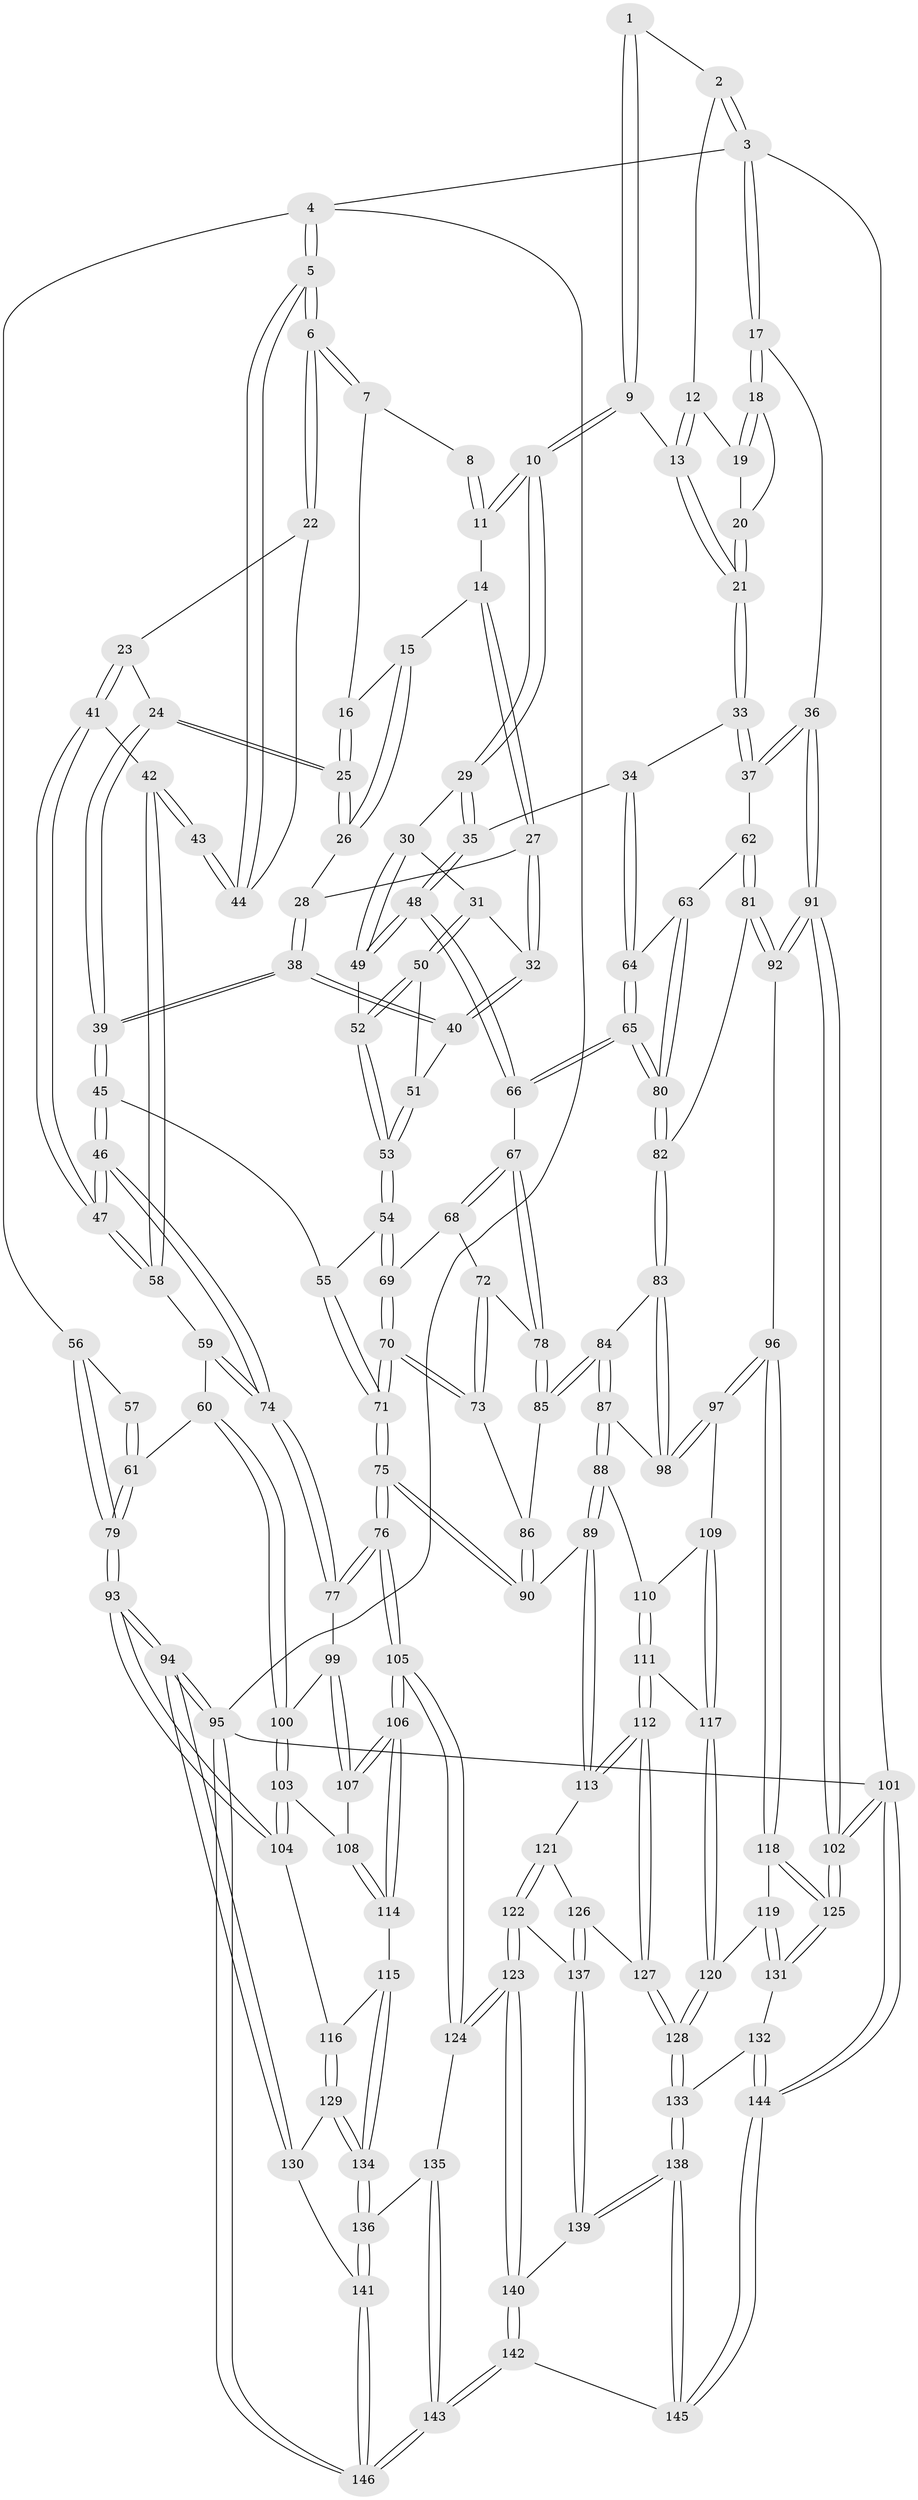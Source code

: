 // Generated by graph-tools (version 1.1) at 2025/11/02/27/25 16:11:58]
// undirected, 146 vertices, 362 edges
graph export_dot {
graph [start="1"]
  node [color=gray90,style=filled];
  1 [pos="+0.6553415418154855+0"];
  2 [pos="+0.934869595771874+0"];
  3 [pos="+1+0"];
  4 [pos="+0+0"];
  5 [pos="+0+0"];
  6 [pos="+0+0"];
  7 [pos="+0.4264820930317568+0"];
  8 [pos="+0.47497924063137387+0"];
  9 [pos="+0.6718712002438171+0.08121707490936528"];
  10 [pos="+0.6546640178379699+0.09567487019655792"];
  11 [pos="+0.5653966934218105+0.09899397735559039"];
  12 [pos="+0.8917817970396739+0"];
  13 [pos="+0.7367363305923396+0.10084738353881546"];
  14 [pos="+0.541191163986699+0.10460145790283279"];
  15 [pos="+0.5196135041355353+0.09815680090265053"];
  16 [pos="+0.4115755343367863+0"];
  17 [pos="+1+0.20381409141928375"];
  18 [pos="+1+0.11272827470682803"];
  19 [pos="+0.9022364903429738+0.004137059743874022"];
  20 [pos="+0.8962251765442949+0.10327288901966385"];
  21 [pos="+0.8458369636803847+0.20117232736461133"];
  22 [pos="+0.2496854077817206+0.11263371511171402"];
  23 [pos="+0.3114766297424916+0.13237464922357497"];
  24 [pos="+0.31792730310219036+0.13132451647983479"];
  25 [pos="+0.3231005888422318+0.1278646099790752"];
  26 [pos="+0.4351228982170395+0.15372200239014439"];
  27 [pos="+0.52439217569709+0.183571153390712"];
  28 [pos="+0.45572630067360775+0.18824690888273513"];
  29 [pos="+0.6403941347630874+0.2003768285569188"];
  30 [pos="+0.6298803066228739+0.21304856736293082"];
  31 [pos="+0.5829041175911375+0.24084050406115015"];
  32 [pos="+0.542154670678705+0.23957465966728678"];
  33 [pos="+0.8551904727948492+0.23348406048118794"];
  34 [pos="+0.8545030545176684+0.2342174065059226"];
  35 [pos="+0.7645375948312582+0.2835689512785429"];
  36 [pos="+1+0.30259577038272667"];
  37 [pos="+1+0.30750360400790006"];
  38 [pos="+0.4534582009781217+0.28659599249871887"];
  39 [pos="+0.4202317849552877+0.3091002793731236"];
  40 [pos="+0.49242865981154066+0.27897515376992227"];
  41 [pos="+0.2741472795899977+0.24320594059877929"];
  42 [pos="+0.1717101438695041+0.30204972098474253"];
  43 [pos="+0.1279204009407701+0.26918879469252277"];
  44 [pos="+0.15645376703745673+0.1973910931927188"];
  45 [pos="+0.39872229062159753+0.3540094410451606"];
  46 [pos="+0.37304623597228903+0.3721649057011333"];
  47 [pos="+0.35760455293900084+0.3658817043082092"];
  48 [pos="+0.7155552519867924+0.35192903551895377"];
  49 [pos="+0.6643275666828345+0.3287463762515602"];
  50 [pos="+0.5915270187684729+0.27921552010397604"];
  51 [pos="+0.5402841925100633+0.3231034945640461"];
  52 [pos="+0.6096277747084736+0.3283278906155503"];
  53 [pos="+0.5711356052257112+0.3606507731239693"];
  54 [pos="+0.5644732431756524+0.3884374190592192"];
  55 [pos="+0.46937324292934257+0.38818277098408566"];
  56 [pos="+0+0"];
  57 [pos="+0.1180894630801212+0.2698819764976058"];
  58 [pos="+0.19774033517542705+0.3595339404855639"];
  59 [pos="+0.1872895136710435+0.3906594277293924"];
  60 [pos="+0.1269794575670065+0.4977294216696236"];
  61 [pos="+0+0.4465592683470439"];
  62 [pos="+0.9840035508970992+0.40289370846624806"];
  63 [pos="+0.9045920363540626+0.4265359304193057"];
  64 [pos="+0.8517943060049946+0.3321646332800938"];
  65 [pos="+0.8068626406031877+0.4473867332888691"];
  66 [pos="+0.7173434767044294+0.40609261659180723"];
  67 [pos="+0.7161961522953995+0.40718457133159053"];
  68 [pos="+0.5968972675469822+0.4003715340156266"];
  69 [pos="+0.565849825232066+0.39107794956949277"];
  70 [pos="+0.5545652432480579+0.4983260368144619"];
  71 [pos="+0.532854004029358+0.534932861632667"];
  72 [pos="+0.6232186562696799+0.45388731752266515"];
  73 [pos="+0.5554856483496508+0.4979028428370922"];
  74 [pos="+0.3551131663915662+0.508215452729336"];
  75 [pos="+0.5176202676911682+0.5886525470364019"];
  76 [pos="+0.5020449017592183+0.5921618923397377"];
  77 [pos="+0.3549689226588526+0.5258252793600142"];
  78 [pos="+0.6973113687680724+0.4411315818788083"];
  79 [pos="+0+0.4569670018135318"];
  80 [pos="+0.8352185366329321+0.4767345080726645"];
  81 [pos="+0.9257812443684188+0.5501778806008741"];
  82 [pos="+0.8403279005502389+0.5234782474445846"];
  83 [pos="+0.8166623198914525+0.5540414019039012"];
  84 [pos="+0.6965635449239876+0.5218400844903118"];
  85 [pos="+0.6906452853868523+0.47395237198646356"];
  86 [pos="+0.6697944590362179+0.48175759106094385"];
  87 [pos="+0.6534954291908128+0.5901303233989545"];
  88 [pos="+0.6426798153738508+0.598034355226495"];
  89 [pos="+0.542733328904799+0.6009780141607328"];
  90 [pos="+0.523025307131686+0.5909909743978308"];
  91 [pos="+1+0.5986034482391676"];
  92 [pos="+1+0.6156253853578592"];
  93 [pos="+0+0.6030298196847005"];
  94 [pos="+0+0.7753674516230719"];
  95 [pos="+0+1"];
  96 [pos="+0.9606534098534246+0.6555956828353307"];
  97 [pos="+0.8061906250680816+0.6202332979846434"];
  98 [pos="+0.8043362645963829+0.5992967874092683"];
  99 [pos="+0.3382578899634685+0.5360871609923553"];
  100 [pos="+0.163927683584057+0.5455914112689814"];
  101 [pos="+1+1"];
  102 [pos="+1+1"];
  103 [pos="+0.1554553268641406+0.5970867825905993"];
  104 [pos="+0.1184828664375194+0.6610910627122786"];
  105 [pos="+0.4069813430553489+0.7906962183297286"];
  106 [pos="+0.3318940056016924+0.7421319194286317"];
  107 [pos="+0.3178143920092236+0.6273890415402388"];
  108 [pos="+0.2349151378393036+0.66468700998713"];
  109 [pos="+0.7985597433277702+0.6473237959248608"];
  110 [pos="+0.6705068135670391+0.6332454544266545"];
  111 [pos="+0.7020388376881946+0.7123552906138021"];
  112 [pos="+0.6951021475136815+0.7238748813297285"];
  113 [pos="+0.5674120243044493+0.6579283704039678"];
  114 [pos="+0.2556627402088093+0.7427945206754734"];
  115 [pos="+0.23109503090645162+0.75594871988922"];
  116 [pos="+0.11991169580282833+0.6964511054487241"];
  117 [pos="+0.7962172084815144+0.6801212198127194"];
  118 [pos="+0.9144244155640129+0.7294228012449504"];
  119 [pos="+0.8768177750713871+0.7401380163158235"];
  120 [pos="+0.8373311932583408+0.7420337557603787"];
  121 [pos="+0.5793760784783984+0.7070466401039022"];
  122 [pos="+0.5202376996805304+0.8269489949455575"];
  123 [pos="+0.443124399725856+0.8604502910068976"];
  124 [pos="+0.4222223956151899+0.840300744063261"];
  125 [pos="+1+0.9951227711917823"];
  126 [pos="+0.6698101770167847+0.788725418841741"];
  127 [pos="+0.6754016474580499+0.7860950284694574"];
  128 [pos="+0.7915571907291358+0.8282248663632452"];
  129 [pos="+0.08617751518203766+0.7530461582633989"];
  130 [pos="+0+0.8039236451961289"];
  131 [pos="+0.9294073509126809+0.9165898735831349"];
  132 [pos="+0.8245151345489546+0.8964157034557999"];
  133 [pos="+0.8099751854334+0.8898857297481281"];
  134 [pos="+0.1905127556499291+0.8654754593570404"];
  135 [pos="+0.29592022671120377+0.8834938032512987"];
  136 [pos="+0.19272431659643754+0.8895231851740495"];
  137 [pos="+0.6441450828246832+0.8189091437648317"];
  138 [pos="+0.6878726859131692+0.9783406260680011"];
  139 [pos="+0.6566652302599679+0.907134028926384"];
  140 [pos="+0.4492072861072061+0.884185866066812"];
  141 [pos="+0.14223775495307653+0.9623858364512697"];
  142 [pos="+0.4882075299547535+1"];
  143 [pos="+0.32280984926464645+1"];
  144 [pos="+0.8224185022833888+1"];
  145 [pos="+0.609371490942541+1"];
  146 [pos="+0.08731695888944195+1"];
  1 -- 2;
  1 -- 9;
  1 -- 9;
  2 -- 3;
  2 -- 3;
  2 -- 12;
  3 -- 4;
  3 -- 17;
  3 -- 17;
  3 -- 101;
  4 -- 5;
  4 -- 5;
  4 -- 56;
  4 -- 95;
  5 -- 6;
  5 -- 6;
  5 -- 44;
  5 -- 44;
  6 -- 7;
  6 -- 7;
  6 -- 22;
  6 -- 22;
  7 -- 8;
  7 -- 16;
  8 -- 11;
  8 -- 11;
  9 -- 10;
  9 -- 10;
  9 -- 13;
  10 -- 11;
  10 -- 11;
  10 -- 29;
  10 -- 29;
  11 -- 14;
  12 -- 13;
  12 -- 13;
  12 -- 19;
  13 -- 21;
  13 -- 21;
  14 -- 15;
  14 -- 27;
  14 -- 27;
  15 -- 16;
  15 -- 26;
  15 -- 26;
  16 -- 25;
  16 -- 25;
  17 -- 18;
  17 -- 18;
  17 -- 36;
  18 -- 19;
  18 -- 19;
  18 -- 20;
  19 -- 20;
  20 -- 21;
  20 -- 21;
  21 -- 33;
  21 -- 33;
  22 -- 23;
  22 -- 44;
  23 -- 24;
  23 -- 41;
  23 -- 41;
  24 -- 25;
  24 -- 25;
  24 -- 39;
  24 -- 39;
  25 -- 26;
  25 -- 26;
  26 -- 28;
  27 -- 28;
  27 -- 32;
  27 -- 32;
  28 -- 38;
  28 -- 38;
  29 -- 30;
  29 -- 35;
  29 -- 35;
  30 -- 31;
  30 -- 49;
  30 -- 49;
  31 -- 32;
  31 -- 50;
  31 -- 50;
  32 -- 40;
  32 -- 40;
  33 -- 34;
  33 -- 37;
  33 -- 37;
  34 -- 35;
  34 -- 64;
  34 -- 64;
  35 -- 48;
  35 -- 48;
  36 -- 37;
  36 -- 37;
  36 -- 91;
  36 -- 91;
  37 -- 62;
  38 -- 39;
  38 -- 39;
  38 -- 40;
  38 -- 40;
  39 -- 45;
  39 -- 45;
  40 -- 51;
  41 -- 42;
  41 -- 47;
  41 -- 47;
  42 -- 43;
  42 -- 43;
  42 -- 58;
  42 -- 58;
  43 -- 44;
  43 -- 44;
  45 -- 46;
  45 -- 46;
  45 -- 55;
  46 -- 47;
  46 -- 47;
  46 -- 74;
  46 -- 74;
  47 -- 58;
  47 -- 58;
  48 -- 49;
  48 -- 49;
  48 -- 66;
  48 -- 66;
  49 -- 52;
  50 -- 51;
  50 -- 52;
  50 -- 52;
  51 -- 53;
  51 -- 53;
  52 -- 53;
  52 -- 53;
  53 -- 54;
  53 -- 54;
  54 -- 55;
  54 -- 69;
  54 -- 69;
  55 -- 71;
  55 -- 71;
  56 -- 57;
  56 -- 79;
  56 -- 79;
  57 -- 61;
  57 -- 61;
  58 -- 59;
  59 -- 60;
  59 -- 74;
  59 -- 74;
  60 -- 61;
  60 -- 100;
  60 -- 100;
  61 -- 79;
  61 -- 79;
  62 -- 63;
  62 -- 81;
  62 -- 81;
  63 -- 64;
  63 -- 80;
  63 -- 80;
  64 -- 65;
  64 -- 65;
  65 -- 66;
  65 -- 66;
  65 -- 80;
  65 -- 80;
  66 -- 67;
  67 -- 68;
  67 -- 68;
  67 -- 78;
  67 -- 78;
  68 -- 69;
  68 -- 72;
  69 -- 70;
  69 -- 70;
  70 -- 71;
  70 -- 71;
  70 -- 73;
  70 -- 73;
  71 -- 75;
  71 -- 75;
  72 -- 73;
  72 -- 73;
  72 -- 78;
  73 -- 86;
  74 -- 77;
  74 -- 77;
  75 -- 76;
  75 -- 76;
  75 -- 90;
  75 -- 90;
  76 -- 77;
  76 -- 77;
  76 -- 105;
  76 -- 105;
  77 -- 99;
  78 -- 85;
  78 -- 85;
  79 -- 93;
  79 -- 93;
  80 -- 82;
  80 -- 82;
  81 -- 82;
  81 -- 92;
  81 -- 92;
  82 -- 83;
  82 -- 83;
  83 -- 84;
  83 -- 98;
  83 -- 98;
  84 -- 85;
  84 -- 85;
  84 -- 87;
  84 -- 87;
  85 -- 86;
  86 -- 90;
  86 -- 90;
  87 -- 88;
  87 -- 88;
  87 -- 98;
  88 -- 89;
  88 -- 89;
  88 -- 110;
  89 -- 90;
  89 -- 113;
  89 -- 113;
  91 -- 92;
  91 -- 92;
  91 -- 102;
  91 -- 102;
  92 -- 96;
  93 -- 94;
  93 -- 94;
  93 -- 104;
  93 -- 104;
  94 -- 95;
  94 -- 95;
  94 -- 130;
  94 -- 130;
  95 -- 146;
  95 -- 146;
  95 -- 101;
  96 -- 97;
  96 -- 97;
  96 -- 118;
  96 -- 118;
  97 -- 98;
  97 -- 98;
  97 -- 109;
  99 -- 100;
  99 -- 107;
  99 -- 107;
  100 -- 103;
  100 -- 103;
  101 -- 102;
  101 -- 102;
  101 -- 144;
  101 -- 144;
  102 -- 125;
  102 -- 125;
  103 -- 104;
  103 -- 104;
  103 -- 108;
  104 -- 116;
  105 -- 106;
  105 -- 106;
  105 -- 124;
  105 -- 124;
  106 -- 107;
  106 -- 107;
  106 -- 114;
  106 -- 114;
  107 -- 108;
  108 -- 114;
  108 -- 114;
  109 -- 110;
  109 -- 117;
  109 -- 117;
  110 -- 111;
  110 -- 111;
  111 -- 112;
  111 -- 112;
  111 -- 117;
  112 -- 113;
  112 -- 113;
  112 -- 127;
  112 -- 127;
  113 -- 121;
  114 -- 115;
  115 -- 116;
  115 -- 134;
  115 -- 134;
  116 -- 129;
  116 -- 129;
  117 -- 120;
  117 -- 120;
  118 -- 119;
  118 -- 125;
  118 -- 125;
  119 -- 120;
  119 -- 131;
  119 -- 131;
  120 -- 128;
  120 -- 128;
  121 -- 122;
  121 -- 122;
  121 -- 126;
  122 -- 123;
  122 -- 123;
  122 -- 137;
  123 -- 124;
  123 -- 124;
  123 -- 140;
  123 -- 140;
  124 -- 135;
  125 -- 131;
  125 -- 131;
  126 -- 127;
  126 -- 137;
  126 -- 137;
  127 -- 128;
  127 -- 128;
  128 -- 133;
  128 -- 133;
  129 -- 130;
  129 -- 134;
  129 -- 134;
  130 -- 141;
  131 -- 132;
  132 -- 133;
  132 -- 144;
  132 -- 144;
  133 -- 138;
  133 -- 138;
  134 -- 136;
  134 -- 136;
  135 -- 136;
  135 -- 143;
  135 -- 143;
  136 -- 141;
  136 -- 141;
  137 -- 139;
  137 -- 139;
  138 -- 139;
  138 -- 139;
  138 -- 145;
  138 -- 145;
  139 -- 140;
  140 -- 142;
  140 -- 142;
  141 -- 146;
  141 -- 146;
  142 -- 143;
  142 -- 143;
  142 -- 145;
  143 -- 146;
  143 -- 146;
  144 -- 145;
  144 -- 145;
}
